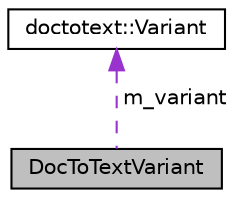 digraph "DocToTextVariant"
{
  edge [fontname="Helvetica",fontsize="10",labelfontname="Helvetica",labelfontsize="10"];
  node [fontname="Helvetica",fontsize="10",shape=record];
  Node1 [label="DocToTextVariant",height=0.2,width=0.4,color="black", fillcolor="grey75", style="filled", fontcolor="black"];
  Node2 -> Node1 [dir="back",color="darkorchid3",fontsize="10",style="dashed",label=" m_variant" ,fontname="Helvetica"];
  Node2 [label="doctotext::Variant",height=0.2,width=0.4,color="black", fillcolor="white", style="filled",URL="$classdoctotext_1_1_variant.html"];
}
